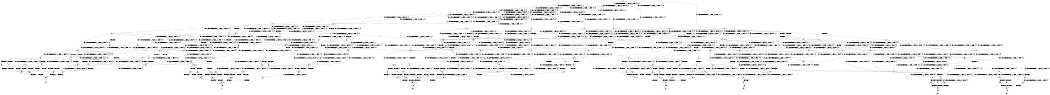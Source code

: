 digraph BCG {
size = "7, 10.5";
center = TRUE;
node [shape = circle];
0 [peripheries = 2];
0 -> 1 [label = "EX !0 !ATOMIC_EXCH_BRANCH (1, +0, FALSE, +0, 1, TRUE) !{0, 1, 2}"];
0 -> 2 [label = "EX !2 !ATOMIC_EXCH_BRANCH (2, +0, FALSE, +0, 1, TRUE) !{0, 1, 2}"];
0 -> 3 [label = "EX !1 !ATOMIC_EXCH_BRANCH (1, +1, TRUE, +0, 2, TRUE) !{0, 1, 2}"];
0 -> 4 [label = "EX !0 !ATOMIC_EXCH_BRANCH (1, +0, FALSE, +0, 1, TRUE) !{0, 1, 2}"];
1 -> 1 [label = "EX !0 !ATOMIC_EXCH_BRANCH (1, +0, FALSE, +0, 1, TRUE) !{0, 1, 2}"];
1 -> 5 [label = "EX !2 !ATOMIC_EXCH_BRANCH (2, +0, FALSE, +0, 1, TRUE) !{0, 1, 2}"];
1 -> 6 [label = "EX !1 !ATOMIC_EXCH_BRANCH (1, +1, TRUE, +0, 2, TRUE) !{0, 1, 2}"];
1 -> 4 [label = "EX !0 !ATOMIC_EXCH_BRANCH (1, +0, FALSE, +0, 1, TRUE) !{0, 1, 2}"];
2 -> 2 [label = "EX !2 !ATOMIC_EXCH_BRANCH (2, +0, FALSE, +0, 1, TRUE) !{0, 1, 2}"];
2 -> 7 [label = "EX !0 !ATOMIC_EXCH_BRANCH (1, +0, FALSE, +0, 1, TRUE) !{0, 1, 2}"];
2 -> 8 [label = "EX !1 !ATOMIC_EXCH_BRANCH (1, +1, TRUE, +0, 2, TRUE) !{0, 1, 2}"];
2 -> 9 [label = "EX !0 !ATOMIC_EXCH_BRANCH (1, +0, FALSE, +0, 1, TRUE) !{0, 1, 2}"];
3 -> 10 [label = "EX !0 !ATOMIC_EXCH_BRANCH (1, +0, FALSE, +0, 1, FALSE) !{0, 1, 2}"];
3 -> 11 [label = "EX !2 !ATOMIC_EXCH_BRANCH (2, +0, FALSE, +0, 1, TRUE) !{0, 1, 2}"];
3 -> 12 [label = "TERMINATE !1"];
3 -> 13 [label = "EX !0 !ATOMIC_EXCH_BRANCH (1, +0, FALSE, +0, 1, FALSE) !{0, 1, 2}"];
4 -> 14 [label = "EX !1 !ATOMIC_EXCH_BRANCH (1, +1, TRUE, +0, 2, TRUE) !{0, 1, 2}"];
4 -> 4 [label = "EX !0 !ATOMIC_EXCH_BRANCH (1, +0, FALSE, +0, 1, TRUE) !{0, 1, 2}"];
4 -> 15 [label = "EX !2 !ATOMIC_EXCH_BRANCH (2, +0, FALSE, +0, 1, TRUE) !{0, 1, 2}"];
4 -> 16 [label = "EX !1 !ATOMIC_EXCH_BRANCH (1, +1, TRUE, +0, 2, TRUE) !{0, 1, 2}"];
5 -> 7 [label = "EX !0 !ATOMIC_EXCH_BRANCH (1, +0, FALSE, +0, 1, TRUE) !{0, 1, 2}"];
5 -> 5 [label = "EX !2 !ATOMIC_EXCH_BRANCH (2, +0, FALSE, +0, 1, TRUE) !{0, 1, 2}"];
5 -> 17 [label = "EX !1 !ATOMIC_EXCH_BRANCH (1, +1, TRUE, +0, 2, TRUE) !{0, 1, 2}"];
5 -> 9 [label = "EX !0 !ATOMIC_EXCH_BRANCH (1, +0, FALSE, +0, 1, TRUE) !{0, 1, 2}"];
6 -> 10 [label = "EX !0 !ATOMIC_EXCH_BRANCH (1, +0, FALSE, +0, 1, FALSE) !{0, 1, 2}"];
6 -> 18 [label = "EX !2 !ATOMIC_EXCH_BRANCH (2, +0, FALSE, +0, 1, TRUE) !{0, 1, 2}"];
6 -> 19 [label = "TERMINATE !1"];
6 -> 13 [label = "EX !0 !ATOMIC_EXCH_BRANCH (1, +0, FALSE, +0, 1, FALSE) !{0, 1, 2}"];
7 -> 7 [label = "EX !0 !ATOMIC_EXCH_BRANCH (1, +0, FALSE, +0, 1, TRUE) !{0, 1, 2}"];
7 -> 5 [label = "EX !2 !ATOMIC_EXCH_BRANCH (2, +0, FALSE, +0, 1, TRUE) !{0, 1, 2}"];
7 -> 17 [label = "EX !1 !ATOMIC_EXCH_BRANCH (1, +1, TRUE, +0, 2, TRUE) !{0, 1, 2}"];
7 -> 9 [label = "EX !0 !ATOMIC_EXCH_BRANCH (1, +0, FALSE, +0, 1, TRUE) !{0, 1, 2}"];
8 -> 11 [label = "EX !2 !ATOMIC_EXCH_BRANCH (2, +0, FALSE, +0, 1, TRUE) !{0, 1, 2}"];
8 -> 20 [label = "EX !0 !ATOMIC_EXCH_BRANCH (1, +0, FALSE, +0, 1, FALSE) !{0, 1, 2}"];
8 -> 21 [label = "TERMINATE !1"];
8 -> 22 [label = "EX !0 !ATOMIC_EXCH_BRANCH (1, +0, FALSE, +0, 1, FALSE) !{0, 1, 2}"];
9 -> 23 [label = "EX !1 !ATOMIC_EXCH_BRANCH (1, +1, TRUE, +0, 2, TRUE) !{0, 1, 2}"];
9 -> 9 [label = "EX !0 !ATOMIC_EXCH_BRANCH (1, +0, FALSE, +0, 1, TRUE) !{0, 1, 2}"];
9 -> 15 [label = "EX !2 !ATOMIC_EXCH_BRANCH (2, +0, FALSE, +0, 1, TRUE) !{0, 1, 2}"];
9 -> 24 [label = "EX !1 !ATOMIC_EXCH_BRANCH (1, +1, TRUE, +0, 2, TRUE) !{0, 1, 2}"];
10 -> 25 [label = "EX !0 !ATOMIC_EXCH_BRANCH (2, +1, TRUE, +0, 3, TRUE) !{0, 1, 2}"];
10 -> 26 [label = "EX !2 !ATOMIC_EXCH_BRANCH (2, +0, FALSE, +0, 1, TRUE) !{0, 1, 2}"];
10 -> 27 [label = "TERMINATE !1"];
10 -> 28 [label = "EX !0 !ATOMIC_EXCH_BRANCH (2, +1, TRUE, +0, 3, TRUE) !{0, 1, 2}"];
11 -> 11 [label = "EX !2 !ATOMIC_EXCH_BRANCH (2, +0, FALSE, +0, 1, TRUE) !{0, 1, 2}"];
11 -> 20 [label = "EX !0 !ATOMIC_EXCH_BRANCH (1, +0, FALSE, +0, 1, FALSE) !{0, 1, 2}"];
11 -> 21 [label = "TERMINATE !1"];
11 -> 22 [label = "EX !0 !ATOMIC_EXCH_BRANCH (1, +0, FALSE, +0, 1, FALSE) !{0, 1, 2}"];
12 -> 29 [label = "EX !0 !ATOMIC_EXCH_BRANCH (1, +0, FALSE, +0, 1, FALSE) !{0, 2}"];
12 -> 30 [label = "EX !2 !ATOMIC_EXCH_BRANCH (2, +0, FALSE, +0, 1, TRUE) !{0, 2}"];
12 -> 31 [label = "EX !0 !ATOMIC_EXCH_BRANCH (1, +0, FALSE, +0, 1, FALSE) !{0, 2}"];
13 -> 28 [label = "EX !0 !ATOMIC_EXCH_BRANCH (2, +1, TRUE, +0, 3, TRUE) !{0, 1, 2}"];
13 -> 32 [label = "EX !2 !ATOMIC_EXCH_BRANCH (2, +0, FALSE, +0, 1, TRUE) !{0, 1, 2}"];
13 -> 33 [label = "TERMINATE !1"];
14 -> 34 [label = "EX !2 !ATOMIC_EXCH_BRANCH (2, +0, FALSE, +0, 1, TRUE) !{0, 1, 2}"];
14 -> 35 [label = "EX !0 !ATOMIC_EXCH_BRANCH (1, +0, FALSE, +0, 1, FALSE) !{0, 1, 2}"];
14 -> 36 [label = "EX !2 !ATOMIC_EXCH_BRANCH (2, +0, FALSE, +0, 1, TRUE) !{0, 1, 2}"];
14 -> 37 [label = "TERMINATE !1"];
15 -> 23 [label = "EX !1 !ATOMIC_EXCH_BRANCH (1, +1, TRUE, +0, 2, TRUE) !{0, 1, 2}"];
15 -> 9 [label = "EX !0 !ATOMIC_EXCH_BRANCH (1, +0, FALSE, +0, 1, TRUE) !{0, 1, 2}"];
15 -> 15 [label = "EX !2 !ATOMIC_EXCH_BRANCH (2, +0, FALSE, +0, 1, TRUE) !{0, 1, 2}"];
15 -> 24 [label = "EX !1 !ATOMIC_EXCH_BRANCH (1, +1, TRUE, +0, 2, TRUE) !{0, 1, 2}"];
16 -> 13 [label = "EX !0 !ATOMIC_EXCH_BRANCH (1, +0, FALSE, +0, 1, FALSE) !{0, 1, 2}"];
16 -> 38 [label = "EX !2 !ATOMIC_EXCH_BRANCH (2, +0, FALSE, +0, 1, TRUE) !{0, 1, 2}"];
16 -> 39 [label = "TERMINATE !1"];
17 -> 20 [label = "EX !0 !ATOMIC_EXCH_BRANCH (1, +0, FALSE, +0, 1, FALSE) !{0, 1, 2}"];
17 -> 18 [label = "EX !2 !ATOMIC_EXCH_BRANCH (2, +0, FALSE, +0, 1, TRUE) !{0, 1, 2}"];
17 -> 40 [label = "TERMINATE !1"];
17 -> 22 [label = "EX !0 !ATOMIC_EXCH_BRANCH (1, +0, FALSE, +0, 1, FALSE) !{0, 1, 2}"];
18 -> 20 [label = "EX !0 !ATOMIC_EXCH_BRANCH (1, +0, FALSE, +0, 1, FALSE) !{0, 1, 2}"];
18 -> 18 [label = "EX !2 !ATOMIC_EXCH_BRANCH (2, +0, FALSE, +0, 1, TRUE) !{0, 1, 2}"];
18 -> 40 [label = "TERMINATE !1"];
18 -> 22 [label = "EX !0 !ATOMIC_EXCH_BRANCH (1, +0, FALSE, +0, 1, FALSE) !{0, 1, 2}"];
19 -> 29 [label = "EX !0 !ATOMIC_EXCH_BRANCH (1, +0, FALSE, +0, 1, FALSE) !{0, 2}"];
19 -> 41 [label = "EX !2 !ATOMIC_EXCH_BRANCH (2, +0, FALSE, +0, 1, TRUE) !{0, 2}"];
19 -> 31 [label = "EX !0 !ATOMIC_EXCH_BRANCH (1, +0, FALSE, +0, 1, FALSE) !{0, 2}"];
20 -> 42 [label = "EX !0 !ATOMIC_EXCH_BRANCH (2, +1, TRUE, +0, 3, TRUE) !{0, 1, 2}"];
20 -> 26 [label = "EX !2 !ATOMIC_EXCH_BRANCH (2, +0, FALSE, +0, 1, TRUE) !{0, 1, 2}"];
20 -> 43 [label = "TERMINATE !1"];
20 -> 44 [label = "EX !0 !ATOMIC_EXCH_BRANCH (2, +1, TRUE, +0, 3, TRUE) !{0, 1, 2}"];
21 -> 30 [label = "EX !2 !ATOMIC_EXCH_BRANCH (2, +0, FALSE, +0, 1, TRUE) !{0, 2}"];
21 -> 45 [label = "EX !0 !ATOMIC_EXCH_BRANCH (1, +0, FALSE, +0, 1, FALSE) !{0, 2}"];
21 -> 46 [label = "EX !0 !ATOMIC_EXCH_BRANCH (1, +0, FALSE, +0, 1, FALSE) !{0, 2}"];
22 -> 44 [label = "EX !0 !ATOMIC_EXCH_BRANCH (2, +1, TRUE, +0, 3, TRUE) !{0, 1, 2}"];
22 -> 32 [label = "EX !2 !ATOMIC_EXCH_BRANCH (2, +0, FALSE, +0, 1, TRUE) !{0, 1, 2}"];
22 -> 47 [label = "TERMINATE !1"];
23 -> 34 [label = "EX !2 !ATOMIC_EXCH_BRANCH (2, +0, FALSE, +0, 1, TRUE) !{0, 1, 2}"];
23 -> 48 [label = "EX !0 !ATOMIC_EXCH_BRANCH (1, +0, FALSE, +0, 1, FALSE) !{0, 1, 2}"];
23 -> 36 [label = "EX !2 !ATOMIC_EXCH_BRANCH (2, +0, FALSE, +0, 1, TRUE) !{0, 1, 2}"];
23 -> 49 [label = "TERMINATE !1"];
24 -> 22 [label = "EX !0 !ATOMIC_EXCH_BRANCH (1, +0, FALSE, +0, 1, FALSE) !{0, 1, 2}"];
24 -> 38 [label = "EX !2 !ATOMIC_EXCH_BRANCH (2, +0, FALSE, +0, 1, TRUE) !{0, 1, 2}"];
24 -> 50 [label = "TERMINATE !1"];
25 -> 51 [label = "EX !2 !ATOMIC_EXCH_BRANCH (2, +0, FALSE, +0, 1, FALSE) !{0, 1, 2}"];
25 -> 52 [label = "TERMINATE !0"];
25 -> 53 [label = "TERMINATE !1"];
26 -> 42 [label = "EX !0 !ATOMIC_EXCH_BRANCH (2, +1, TRUE, +0, 3, TRUE) !{0, 1, 2}"];
26 -> 26 [label = "EX !2 !ATOMIC_EXCH_BRANCH (2, +0, FALSE, +0, 1, TRUE) !{0, 1, 2}"];
26 -> 43 [label = "TERMINATE !1"];
26 -> 44 [label = "EX !0 !ATOMIC_EXCH_BRANCH (2, +1, TRUE, +0, 3, TRUE) !{0, 1, 2}"];
27 -> 54 [label = "EX !0 !ATOMIC_EXCH_BRANCH (2, +1, TRUE, +0, 3, TRUE) !{0, 2}"];
27 -> 55 [label = "EX !2 !ATOMIC_EXCH_BRANCH (2, +0, FALSE, +0, 1, TRUE) !{0, 2}"];
27 -> 56 [label = "EX !0 !ATOMIC_EXCH_BRANCH (2, +1, TRUE, +0, 3, TRUE) !{0, 2}"];
28 -> 57 [label = "EX !2 !ATOMIC_EXCH_BRANCH (2, +0, FALSE, +0, 1, FALSE) !{0, 1, 2}"];
28 -> 58 [label = "TERMINATE !0"];
28 -> 59 [label = "TERMINATE !1"];
29 -> 54 [label = "EX !0 !ATOMIC_EXCH_BRANCH (2, +1, TRUE, +0, 3, TRUE) !{0, 2}"];
29 -> 55 [label = "EX !2 !ATOMIC_EXCH_BRANCH (2, +0, FALSE, +0, 1, TRUE) !{0, 2}"];
29 -> 56 [label = "EX !0 !ATOMIC_EXCH_BRANCH (2, +1, TRUE, +0, 3, TRUE) !{0, 2}"];
30 -> 30 [label = "EX !2 !ATOMIC_EXCH_BRANCH (2, +0, FALSE, +0, 1, TRUE) !{0, 2}"];
30 -> 45 [label = "EX !0 !ATOMIC_EXCH_BRANCH (1, +0, FALSE, +0, 1, FALSE) !{0, 2}"];
30 -> 46 [label = "EX !0 !ATOMIC_EXCH_BRANCH (1, +0, FALSE, +0, 1, FALSE) !{0, 2}"];
31 -> 60 [label = "EX !2 !ATOMIC_EXCH_BRANCH (2, +0, FALSE, +0, 1, TRUE) !{0, 2}"];
31 -> 56 [label = "EX !0 !ATOMIC_EXCH_BRANCH (2, +1, TRUE, +0, 3, TRUE) !{0, 2}"];
31 -> 61 [label = "EX !2 !ATOMIC_EXCH_BRANCH (2, +0, FALSE, +0, 1, TRUE) !{0, 2}"];
32 -> 44 [label = "EX !0 !ATOMIC_EXCH_BRANCH (2, +1, TRUE, +0, 3, TRUE) !{0, 1, 2}"];
32 -> 32 [label = "EX !2 !ATOMIC_EXCH_BRANCH (2, +0, FALSE, +0, 1, TRUE) !{0, 1, 2}"];
32 -> 47 [label = "TERMINATE !1"];
33 -> 62 [label = "EX !0 !ATOMIC_EXCH_BRANCH (2, +1, TRUE, +0, 3, TRUE) !{0, 2}"];
33 -> 63 [label = "EX !2 !ATOMIC_EXCH_BRANCH (2, +0, FALSE, +0, 1, TRUE) !{0, 2}"];
34 -> 64 [label = "EX !0 !ATOMIC_EXCH_BRANCH (1, +0, FALSE, +0, 1, FALSE) !{0, 1, 2}"];
34 -> 34 [label = "EX !2 !ATOMIC_EXCH_BRANCH (2, +0, FALSE, +0, 1, TRUE) !{0, 1, 2}"];
34 -> 65 [label = "TERMINATE !1"];
34 -> 22 [label = "EX !0 !ATOMIC_EXCH_BRANCH (1, +0, FALSE, +0, 1, FALSE) !{0, 1, 2}"];
35 -> 66 [label = "EX !2 !ATOMIC_EXCH_BRANCH (2, +0, FALSE, +0, 1, TRUE) !{0, 1, 2}"];
35 -> 67 [label = "EX !0 !ATOMIC_EXCH_BRANCH (2, +1, TRUE, +0, 3, TRUE) !{0, 1, 2}"];
35 -> 68 [label = "EX !2 !ATOMIC_EXCH_BRANCH (2, +0, FALSE, +0, 1, TRUE) !{0, 1, 2}"];
35 -> 69 [label = "TERMINATE !1"];
36 -> 34 [label = "EX !2 !ATOMIC_EXCH_BRANCH (2, +0, FALSE, +0, 1, TRUE) !{0, 1, 2}"];
36 -> 48 [label = "EX !0 !ATOMIC_EXCH_BRANCH (1, +0, FALSE, +0, 1, FALSE) !{0, 1, 2}"];
36 -> 36 [label = "EX !2 !ATOMIC_EXCH_BRANCH (2, +0, FALSE, +0, 1, TRUE) !{0, 1, 2}"];
36 -> 49 [label = "TERMINATE !1"];
37 -> 70 [label = "EX !0 !ATOMIC_EXCH_BRANCH (1, +0, FALSE, +0, 1, FALSE) !{0, 2}"];
37 -> 71 [label = "EX !2 !ATOMIC_EXCH_BRANCH (2, +0, FALSE, +0, 1, TRUE) !{0, 2}"];
38 -> 22 [label = "EX !0 !ATOMIC_EXCH_BRANCH (1, +0, FALSE, +0, 1, FALSE) !{0, 1, 2}"];
38 -> 38 [label = "EX !2 !ATOMIC_EXCH_BRANCH (2, +0, FALSE, +0, 1, TRUE) !{0, 1, 2}"];
38 -> 50 [label = "TERMINATE !1"];
39 -> 72 [label = "EX !0 !ATOMIC_EXCH_BRANCH (1, +0, FALSE, +0, 1, FALSE) !{0, 2}"];
39 -> 73 [label = "EX !2 !ATOMIC_EXCH_BRANCH (2, +0, FALSE, +0, 1, TRUE) !{0, 2}"];
40 -> 45 [label = "EX !0 !ATOMIC_EXCH_BRANCH (1, +0, FALSE, +0, 1, FALSE) !{0, 2}"];
40 -> 41 [label = "EX !2 !ATOMIC_EXCH_BRANCH (2, +0, FALSE, +0, 1, TRUE) !{0, 2}"];
40 -> 46 [label = "EX !0 !ATOMIC_EXCH_BRANCH (1, +0, FALSE, +0, 1, FALSE) !{0, 2}"];
41 -> 45 [label = "EX !0 !ATOMIC_EXCH_BRANCH (1, +0, FALSE, +0, 1, FALSE) !{0, 2}"];
41 -> 41 [label = "EX !2 !ATOMIC_EXCH_BRANCH (2, +0, FALSE, +0, 1, TRUE) !{0, 2}"];
41 -> 46 [label = "EX !0 !ATOMIC_EXCH_BRANCH (1, +0, FALSE, +0, 1, FALSE) !{0, 2}"];
42 -> 51 [label = "EX !2 !ATOMIC_EXCH_BRANCH (2, +0, FALSE, +0, 1, FALSE) !{0, 1, 2}"];
42 -> 74 [label = "TERMINATE !0"];
42 -> 75 [label = "TERMINATE !1"];
43 -> 76 [label = "EX !0 !ATOMIC_EXCH_BRANCH (2, +1, TRUE, +0, 3, TRUE) !{0, 2}"];
43 -> 55 [label = "EX !2 !ATOMIC_EXCH_BRANCH (2, +0, FALSE, +0, 1, TRUE) !{0, 2}"];
43 -> 77 [label = "EX !0 !ATOMIC_EXCH_BRANCH (2, +1, TRUE, +0, 3, TRUE) !{0, 2}"];
44 -> 57 [label = "EX !2 !ATOMIC_EXCH_BRANCH (2, +0, FALSE, +0, 1, FALSE) !{0, 1, 2}"];
44 -> 78 [label = "TERMINATE !0"];
44 -> 79 [label = "TERMINATE !1"];
45 -> 76 [label = "EX !0 !ATOMIC_EXCH_BRANCH (2, +1, TRUE, +0, 3, TRUE) !{0, 2}"];
45 -> 55 [label = "EX !2 !ATOMIC_EXCH_BRANCH (2, +0, FALSE, +0, 1, TRUE) !{0, 2}"];
45 -> 77 [label = "EX !0 !ATOMIC_EXCH_BRANCH (2, +1, TRUE, +0, 3, TRUE) !{0, 2}"];
46 -> 60 [label = "EX !2 !ATOMIC_EXCH_BRANCH (2, +0, FALSE, +0, 1, TRUE) !{0, 2}"];
46 -> 77 [label = "EX !0 !ATOMIC_EXCH_BRANCH (2, +1, TRUE, +0, 3, TRUE) !{0, 2}"];
46 -> 61 [label = "EX !2 !ATOMIC_EXCH_BRANCH (2, +0, FALSE, +0, 1, TRUE) !{0, 2}"];
47 -> 80 [label = "EX !0 !ATOMIC_EXCH_BRANCH (2, +1, TRUE, +0, 3, TRUE) !{0, 2}"];
47 -> 63 [label = "EX !2 !ATOMIC_EXCH_BRANCH (2, +0, FALSE, +0, 1, TRUE) !{0, 2}"];
48 -> 66 [label = "EX !2 !ATOMIC_EXCH_BRANCH (2, +0, FALSE, +0, 1, TRUE) !{0, 1, 2}"];
48 -> 81 [label = "EX !0 !ATOMIC_EXCH_BRANCH (2, +1, TRUE, +0, 3, TRUE) !{0, 1, 2}"];
48 -> 68 [label = "EX !2 !ATOMIC_EXCH_BRANCH (2, +0, FALSE, +0, 1, TRUE) !{0, 1, 2}"];
48 -> 82 [label = "TERMINATE !1"];
49 -> 83 [label = "EX !0 !ATOMIC_EXCH_BRANCH (1, +0, FALSE, +0, 1, FALSE) !{0, 2}"];
49 -> 71 [label = "EX !2 !ATOMIC_EXCH_BRANCH (2, +0, FALSE, +0, 1, TRUE) !{0, 2}"];
50 -> 84 [label = "EX !0 !ATOMIC_EXCH_BRANCH (1, +0, FALSE, +0, 1, FALSE) !{0, 2}"];
50 -> 73 [label = "EX !2 !ATOMIC_EXCH_BRANCH (2, +0, FALSE, +0, 1, TRUE) !{0, 2}"];
51 -> 85 [label = "TERMINATE !0"];
51 -> 86 [label = "TERMINATE !2"];
51 -> 87 [label = "TERMINATE !1"];
52 -> 88 [label = "EX !2 !ATOMIC_EXCH_BRANCH (2, +0, FALSE, +0, 1, FALSE) !{1, 2}"];
52 -> 89 [label = "TERMINATE !1"];
53 -> 90 [label = "EX !2 !ATOMIC_EXCH_BRANCH (2, +0, FALSE, +0, 1, FALSE) !{0, 2}"];
53 -> 89 [label = "TERMINATE !0"];
54 -> 90 [label = "EX !2 !ATOMIC_EXCH_BRANCH (2, +0, FALSE, +0, 1, FALSE) !{0, 2}"];
54 -> 89 [label = "TERMINATE !0"];
55 -> 76 [label = "EX !0 !ATOMIC_EXCH_BRANCH (2, +1, TRUE, +0, 3, TRUE) !{0, 2}"];
55 -> 55 [label = "EX !2 !ATOMIC_EXCH_BRANCH (2, +0, FALSE, +0, 1, TRUE) !{0, 2}"];
55 -> 77 [label = "EX !0 !ATOMIC_EXCH_BRANCH (2, +1, TRUE, +0, 3, TRUE) !{0, 2}"];
56 -> 91 [label = "EX !2 !ATOMIC_EXCH_BRANCH (2, +0, FALSE, +0, 1, FALSE) !{0, 2}"];
56 -> 92 [label = "EX !2 !ATOMIC_EXCH_BRANCH (2, +0, FALSE, +0, 1, FALSE) !{0, 2}"];
56 -> 93 [label = "TERMINATE !0"];
57 -> 94 [label = "TERMINATE !0"];
57 -> 95 [label = "TERMINATE !2"];
57 -> 96 [label = "TERMINATE !1"];
58 -> 97 [label = "EX !2 !ATOMIC_EXCH_BRANCH (2, +0, FALSE, +0, 1, FALSE) !{1, 2}"];
58 -> 98 [label = "TERMINATE !1"];
59 -> 99 [label = "EX !2 !ATOMIC_EXCH_BRANCH (2, +0, FALSE, +0, 1, FALSE) !{0, 2}"];
59 -> 98 [label = "TERMINATE !0"];
60 -> 100 [label = "EX !0 !ATOMIC_EXCH_BRANCH (2, +1, TRUE, +0, 3, TRUE) !{0, 2}"];
60 -> 60 [label = "EX !2 !ATOMIC_EXCH_BRANCH (2, +0, FALSE, +0, 1, TRUE) !{0, 2}"];
60 -> 77 [label = "EX !0 !ATOMIC_EXCH_BRANCH (2, +1, TRUE, +0, 3, TRUE) !{0, 2}"];
61 -> 60 [label = "EX !2 !ATOMIC_EXCH_BRANCH (2, +0, FALSE, +0, 1, TRUE) !{0, 2}"];
61 -> 77 [label = "EX !0 !ATOMIC_EXCH_BRANCH (2, +1, TRUE, +0, 3, TRUE) !{0, 2}"];
61 -> 61 [label = "EX !2 !ATOMIC_EXCH_BRANCH (2, +0, FALSE, +0, 1, TRUE) !{0, 2}"];
62 -> 99 [label = "EX !2 !ATOMIC_EXCH_BRANCH (2, +0, FALSE, +0, 1, FALSE) !{0, 2}"];
62 -> 98 [label = "TERMINATE !0"];
63 -> 80 [label = "EX !0 !ATOMIC_EXCH_BRANCH (2, +1, TRUE, +0, 3, TRUE) !{0, 2}"];
63 -> 63 [label = "EX !2 !ATOMIC_EXCH_BRANCH (2, +0, FALSE, +0, 1, TRUE) !{0, 2}"];
64 -> 101 [label = "EX !0 !ATOMIC_EXCH_BRANCH (2, +1, TRUE, +0, 3, TRUE) !{0, 1, 2}"];
64 -> 66 [label = "EX !2 !ATOMIC_EXCH_BRANCH (2, +0, FALSE, +0, 1, TRUE) !{0, 1, 2}"];
64 -> 102 [label = "TERMINATE !1"];
64 -> 44 [label = "EX !0 !ATOMIC_EXCH_BRANCH (2, +1, TRUE, +0, 3, TRUE) !{0, 1, 2}"];
65 -> 103 [label = "EX !0 !ATOMIC_EXCH_BRANCH (1, +0, FALSE, +0, 1, FALSE) !{0, 2}"];
65 -> 104 [label = "EX !2 !ATOMIC_EXCH_BRANCH (2, +0, FALSE, +0, 1, TRUE) !{0, 2}"];
66 -> 101 [label = "EX !0 !ATOMIC_EXCH_BRANCH (2, +1, TRUE, +0, 3, TRUE) !{0, 1, 2}"];
66 -> 66 [label = "EX !2 !ATOMIC_EXCH_BRANCH (2, +0, FALSE, +0, 1, TRUE) !{0, 1, 2}"];
66 -> 102 [label = "TERMINATE !1"];
66 -> 44 [label = "EX !0 !ATOMIC_EXCH_BRANCH (2, +1, TRUE, +0, 3, TRUE) !{0, 1, 2}"];
67 -> 105 [label = "EX !2 !ATOMIC_EXCH_BRANCH (2, +0, FALSE, +0, 1, FALSE) !{0, 1, 2}"];
67 -> 106 [label = "EX !2 !ATOMIC_EXCH_BRANCH (2, +0, FALSE, +0, 1, FALSE) !{0, 1, 2}"];
67 -> 107 [label = "TERMINATE !0"];
67 -> 108 [label = "TERMINATE !1"];
68 -> 66 [label = "EX !2 !ATOMIC_EXCH_BRANCH (2, +0, FALSE, +0, 1, TRUE) !{0, 1, 2}"];
68 -> 81 [label = "EX !0 !ATOMIC_EXCH_BRANCH (2, +1, TRUE, +0, 3, TRUE) !{0, 1, 2}"];
68 -> 68 [label = "EX !2 !ATOMIC_EXCH_BRANCH (2, +0, FALSE, +0, 1, TRUE) !{0, 1, 2}"];
68 -> 82 [label = "TERMINATE !1"];
69 -> 109 [label = "EX !0 !ATOMIC_EXCH_BRANCH (2, +1, TRUE, +0, 3, TRUE) !{0, 2}"];
69 -> 110 [label = "EX !2 !ATOMIC_EXCH_BRANCH (2, +0, FALSE, +0, 1, TRUE) !{0, 2}"];
70 -> 109 [label = "EX !0 !ATOMIC_EXCH_BRANCH (2, +1, TRUE, +0, 3, TRUE) !{0, 2}"];
70 -> 110 [label = "EX !2 !ATOMIC_EXCH_BRANCH (2, +0, FALSE, +0, 1, TRUE) !{0, 2}"];
71 -> 83 [label = "EX !0 !ATOMIC_EXCH_BRANCH (1, +0, FALSE, +0, 1, FALSE) !{0, 2}"];
71 -> 71 [label = "EX !2 !ATOMIC_EXCH_BRANCH (2, +0, FALSE, +0, 1, TRUE) !{0, 2}"];
72 -> 62 [label = "EX !0 !ATOMIC_EXCH_BRANCH (2, +1, TRUE, +0, 3, TRUE) !{0, 2}"];
72 -> 63 [label = "EX !2 !ATOMIC_EXCH_BRANCH (2, +0, FALSE, +0, 1, TRUE) !{0, 2}"];
73 -> 84 [label = "EX !0 !ATOMIC_EXCH_BRANCH (1, +0, FALSE, +0, 1, FALSE) !{0, 2}"];
73 -> 73 [label = "EX !2 !ATOMIC_EXCH_BRANCH (2, +0, FALSE, +0, 1, TRUE) !{0, 2}"];
74 -> 88 [label = "EX !2 !ATOMIC_EXCH_BRANCH (2, +0, FALSE, +0, 1, FALSE) !{1, 2}"];
74 -> 111 [label = "TERMINATE !1"];
75 -> 90 [label = "EX !2 !ATOMIC_EXCH_BRANCH (2, +0, FALSE, +0, 1, FALSE) !{0, 2}"];
75 -> 111 [label = "TERMINATE !0"];
76 -> 90 [label = "EX !2 !ATOMIC_EXCH_BRANCH (2, +0, FALSE, +0, 1, FALSE) !{0, 2}"];
76 -> 111 [label = "TERMINATE !0"];
77 -> 91 [label = "EX !2 !ATOMIC_EXCH_BRANCH (2, +0, FALSE, +0, 1, FALSE) !{0, 2}"];
77 -> 92 [label = "EX !2 !ATOMIC_EXCH_BRANCH (2, +0, FALSE, +0, 1, FALSE) !{0, 2}"];
77 -> 112 [label = "TERMINATE !0"];
78 -> 97 [label = "EX !2 !ATOMIC_EXCH_BRANCH (2, +0, FALSE, +0, 1, FALSE) !{1, 2}"];
78 -> 113 [label = "TERMINATE !1"];
79 -> 99 [label = "EX !2 !ATOMIC_EXCH_BRANCH (2, +0, FALSE, +0, 1, FALSE) !{0, 2}"];
79 -> 113 [label = "TERMINATE !0"];
80 -> 99 [label = "EX !2 !ATOMIC_EXCH_BRANCH (2, +0, FALSE, +0, 1, FALSE) !{0, 2}"];
80 -> 113 [label = "TERMINATE !0"];
81 -> 105 [label = "EX !2 !ATOMIC_EXCH_BRANCH (2, +0, FALSE, +0, 1, FALSE) !{0, 1, 2}"];
81 -> 106 [label = "EX !2 !ATOMIC_EXCH_BRANCH (2, +0, FALSE, +0, 1, FALSE) !{0, 1, 2}"];
81 -> 114 [label = "TERMINATE !0"];
81 -> 115 [label = "TERMINATE !1"];
82 -> 116 [label = "EX !0 !ATOMIC_EXCH_BRANCH (2, +1, TRUE, +0, 3, TRUE) !{0, 2}"];
82 -> 110 [label = "EX !2 !ATOMIC_EXCH_BRANCH (2, +0, FALSE, +0, 1, TRUE) !{0, 2}"];
83 -> 116 [label = "EX !0 !ATOMIC_EXCH_BRANCH (2, +1, TRUE, +0, 3, TRUE) !{0, 2}"];
83 -> 110 [label = "EX !2 !ATOMIC_EXCH_BRANCH (2, +0, FALSE, +0, 1, TRUE) !{0, 2}"];
84 -> 80 [label = "EX !0 !ATOMIC_EXCH_BRANCH (2, +1, TRUE, +0, 3, TRUE) !{0, 2}"];
84 -> 63 [label = "EX !2 !ATOMIC_EXCH_BRANCH (2, +0, FALSE, +0, 1, TRUE) !{0, 2}"];
85 -> 117 [label = "TERMINATE !2"];
85 -> 118 [label = "TERMINATE !1"];
86 -> 117 [label = "TERMINATE !0"];
86 -> 119 [label = "TERMINATE !1"];
87 -> 118 [label = "TERMINATE !0"];
87 -> 119 [label = "TERMINATE !2"];
88 -> 117 [label = "TERMINATE !2"];
88 -> 118 [label = "TERMINATE !1"];
89 -> 120 [label = "EX !2 !ATOMIC_EXCH_BRANCH (2, +0, FALSE, +0, 1, FALSE) !{2}"];
89 -> 121 [label = "EX !2 !ATOMIC_EXCH_BRANCH (2, +0, FALSE, +0, 1, FALSE) !{2}"];
90 -> 118 [label = "TERMINATE !0"];
90 -> 119 [label = "TERMINATE !2"];
91 -> 122 [label = "TERMINATE !0"];
91 -> 123 [label = "TERMINATE !2"];
92 -> 124 [label = "TERMINATE !0"];
92 -> 125 [label = "TERMINATE !2"];
93 -> 126 [label = "EX !2 !ATOMIC_EXCH_BRANCH (2, +0, FALSE, +0, 1, FALSE) !{2}"];
94 -> 127 [label = "TERMINATE !2"];
94 -> 128 [label = "TERMINATE !1"];
95 -> 127 [label = "TERMINATE !0"];
95 -> 129 [label = "TERMINATE !1"];
96 -> 128 [label = "TERMINATE !0"];
96 -> 129 [label = "TERMINATE !2"];
97 -> 127 [label = "TERMINATE !2"];
97 -> 128 [label = "TERMINATE !1"];
98 -> 130 [label = "EX !2 !ATOMIC_EXCH_BRANCH (2, +0, FALSE, +0, 1, FALSE) !{2}"];
99 -> 128 [label = "TERMINATE !0"];
99 -> 129 [label = "TERMINATE !2"];
100 -> 91 [label = "EX !2 !ATOMIC_EXCH_BRANCH (2, +0, FALSE, +0, 1, FALSE) !{0, 2}"];
100 -> 131 [label = "TERMINATE !0"];
101 -> 105 [label = "EX !2 !ATOMIC_EXCH_BRANCH (2, +0, FALSE, +0, 1, FALSE) !{0, 1, 2}"];
101 -> 132 [label = "TERMINATE !0"];
101 -> 133 [label = "TERMINATE !1"];
102 -> 134 [label = "EX !0 !ATOMIC_EXCH_BRANCH (2, +1, TRUE, +0, 3, TRUE) !{0, 2}"];
102 -> 135 [label = "EX !2 !ATOMIC_EXCH_BRANCH (2, +0, FALSE, +0, 1, TRUE) !{0, 2}"];
103 -> 134 [label = "EX !0 !ATOMIC_EXCH_BRANCH (2, +1, TRUE, +0, 3, TRUE) !{0, 2}"];
103 -> 135 [label = "EX !2 !ATOMIC_EXCH_BRANCH (2, +0, FALSE, +0, 1, TRUE) !{0, 2}"];
104 -> 103 [label = "EX !0 !ATOMIC_EXCH_BRANCH (1, +0, FALSE, +0, 1, FALSE) !{0, 2}"];
104 -> 104 [label = "EX !2 !ATOMIC_EXCH_BRANCH (2, +0, FALSE, +0, 1, TRUE) !{0, 2}"];
105 -> 136 [label = "TERMINATE !0"];
105 -> 137 [label = "TERMINATE !2"];
105 -> 138 [label = "TERMINATE !1"];
106 -> 139 [label = "TERMINATE !0"];
106 -> 140 [label = "TERMINATE !2"];
106 -> 141 [label = "TERMINATE !1"];
107 -> 142 [label = "EX !2 !ATOMIC_EXCH_BRANCH (2, +0, FALSE, +0, 1, FALSE) !{1, 2}"];
107 -> 143 [label = "TERMINATE !1"];
108 -> 144 [label = "EX !2 !ATOMIC_EXCH_BRANCH (2, +0, FALSE, +0, 1, FALSE) !{0, 2}"];
108 -> 143 [label = "TERMINATE !0"];
109 -> 144 [label = "EX !2 !ATOMIC_EXCH_BRANCH (2, +0, FALSE, +0, 1, FALSE) !{0, 2}"];
109 -> 143 [label = "TERMINATE !0"];
110 -> 116 [label = "EX !0 !ATOMIC_EXCH_BRANCH (2, +1, TRUE, +0, 3, TRUE) !{0, 2}"];
110 -> 110 [label = "EX !2 !ATOMIC_EXCH_BRANCH (2, +0, FALSE, +0, 1, TRUE) !{0, 2}"];
111 -> 120 [label = "EX !2 !ATOMIC_EXCH_BRANCH (2, +0, FALSE, +0, 1, FALSE) !{2}"];
111 -> 121 [label = "EX !2 !ATOMIC_EXCH_BRANCH (2, +0, FALSE, +0, 1, FALSE) !{2}"];
112 -> 126 [label = "EX !2 !ATOMIC_EXCH_BRANCH (2, +0, FALSE, +0, 1, FALSE) !{2}"];
113 -> 130 [label = "EX !2 !ATOMIC_EXCH_BRANCH (2, +0, FALSE, +0, 1, FALSE) !{2}"];
114 -> 142 [label = "EX !2 !ATOMIC_EXCH_BRANCH (2, +0, FALSE, +0, 1, FALSE) !{1, 2}"];
114 -> 145 [label = "TERMINATE !1"];
115 -> 144 [label = "EX !2 !ATOMIC_EXCH_BRANCH (2, +0, FALSE, +0, 1, FALSE) !{0, 2}"];
115 -> 145 [label = "TERMINATE !0"];
116 -> 144 [label = "EX !2 !ATOMIC_EXCH_BRANCH (2, +0, FALSE, +0, 1, FALSE) !{0, 2}"];
116 -> 145 [label = "TERMINATE !0"];
117 -> 146 [label = "TERMINATE !1"];
118 -> 146 [label = "TERMINATE !2"];
119 -> 146 [label = "TERMINATE !0"];
120 -> 146 [label = "TERMINATE !2"];
121 -> 147 [label = "TERMINATE !2"];
122 -> 148 [label = "TERMINATE !2"];
123 -> 148 [label = "TERMINATE !0"];
124 -> 149 [label = "TERMINATE !2"];
125 -> 149 [label = "TERMINATE !0"];
126 -> 149 [label = "TERMINATE !2"];
127 -> 150 [label = "TERMINATE !1"];
128 -> 150 [label = "TERMINATE !2"];
129 -> 150 [label = "TERMINATE !0"];
130 -> 150 [label = "TERMINATE !2"];
131 -> 151 [label = "EX !2 !ATOMIC_EXCH_BRANCH (2, +0, FALSE, +0, 1, FALSE) !{2}"];
132 -> 152 [label = "EX !2 !ATOMIC_EXCH_BRANCH (2, +0, FALSE, +0, 1, FALSE) !{1, 2}"];
132 -> 153 [label = "TERMINATE !1"];
133 -> 154 [label = "EX !2 !ATOMIC_EXCH_BRANCH (2, +0, FALSE, +0, 1, FALSE) !{0, 2}"];
133 -> 153 [label = "TERMINATE !0"];
134 -> 154 [label = "EX !2 !ATOMIC_EXCH_BRANCH (2, +0, FALSE, +0, 1, FALSE) !{0, 2}"];
134 -> 153 [label = "TERMINATE !0"];
135 -> 134 [label = "EX !0 !ATOMIC_EXCH_BRANCH (2, +1, TRUE, +0, 3, TRUE) !{0, 2}"];
135 -> 135 [label = "EX !2 !ATOMIC_EXCH_BRANCH (2, +0, FALSE, +0, 1, TRUE) !{0, 2}"];
136 -> 155 [label = "TERMINATE !2"];
136 -> 156 [label = "TERMINATE !1"];
137 -> 155 [label = "TERMINATE !0"];
137 -> 157 [label = "TERMINATE !1"];
138 -> 156 [label = "TERMINATE !0"];
138 -> 157 [label = "TERMINATE !2"];
139 -> 158 [label = "TERMINATE !2"];
139 -> 159 [label = "TERMINATE !1"];
140 -> 158 [label = "TERMINATE !0"];
140 -> 160 [label = "TERMINATE !1"];
141 -> 159 [label = "TERMINATE !0"];
141 -> 160 [label = "TERMINATE !2"];
142 -> 158 [label = "TERMINATE !2"];
142 -> 159 [label = "TERMINATE !1"];
143 -> 161 [label = "EX !2 !ATOMIC_EXCH_BRANCH (2, +0, FALSE, +0, 1, FALSE) !{2}"];
144 -> 159 [label = "TERMINATE !0"];
144 -> 160 [label = "TERMINATE !2"];
145 -> 161 [label = "EX !2 !ATOMIC_EXCH_BRANCH (2, +0, FALSE, +0, 1, FALSE) !{2}"];
146 -> 162 [label = "exit"];
147 -> 163 [label = "exit"];
148 -> 164 [label = "exit"];
149 -> 165 [label = "exit"];
150 -> 166 [label = "exit"];
151 -> 148 [label = "TERMINATE !2"];
152 -> 155 [label = "TERMINATE !2"];
152 -> 156 [label = "TERMINATE !1"];
153 -> 167 [label = "EX !2 !ATOMIC_EXCH_BRANCH (2, +0, FALSE, +0, 1, FALSE) !{2}"];
154 -> 156 [label = "TERMINATE !0"];
154 -> 157 [label = "TERMINATE !2"];
155 -> 168 [label = "TERMINATE !1"];
156 -> 168 [label = "TERMINATE !2"];
157 -> 168 [label = "TERMINATE !0"];
158 -> 169 [label = "TERMINATE !1"];
159 -> 169 [label = "TERMINATE !2"];
160 -> 169 [label = "TERMINATE !0"];
161 -> 169 [label = "TERMINATE !2"];
167 -> 168 [label = "TERMINATE !2"];
168 -> 170 [label = "exit"];
169 -> 171 [label = "exit"];
}
